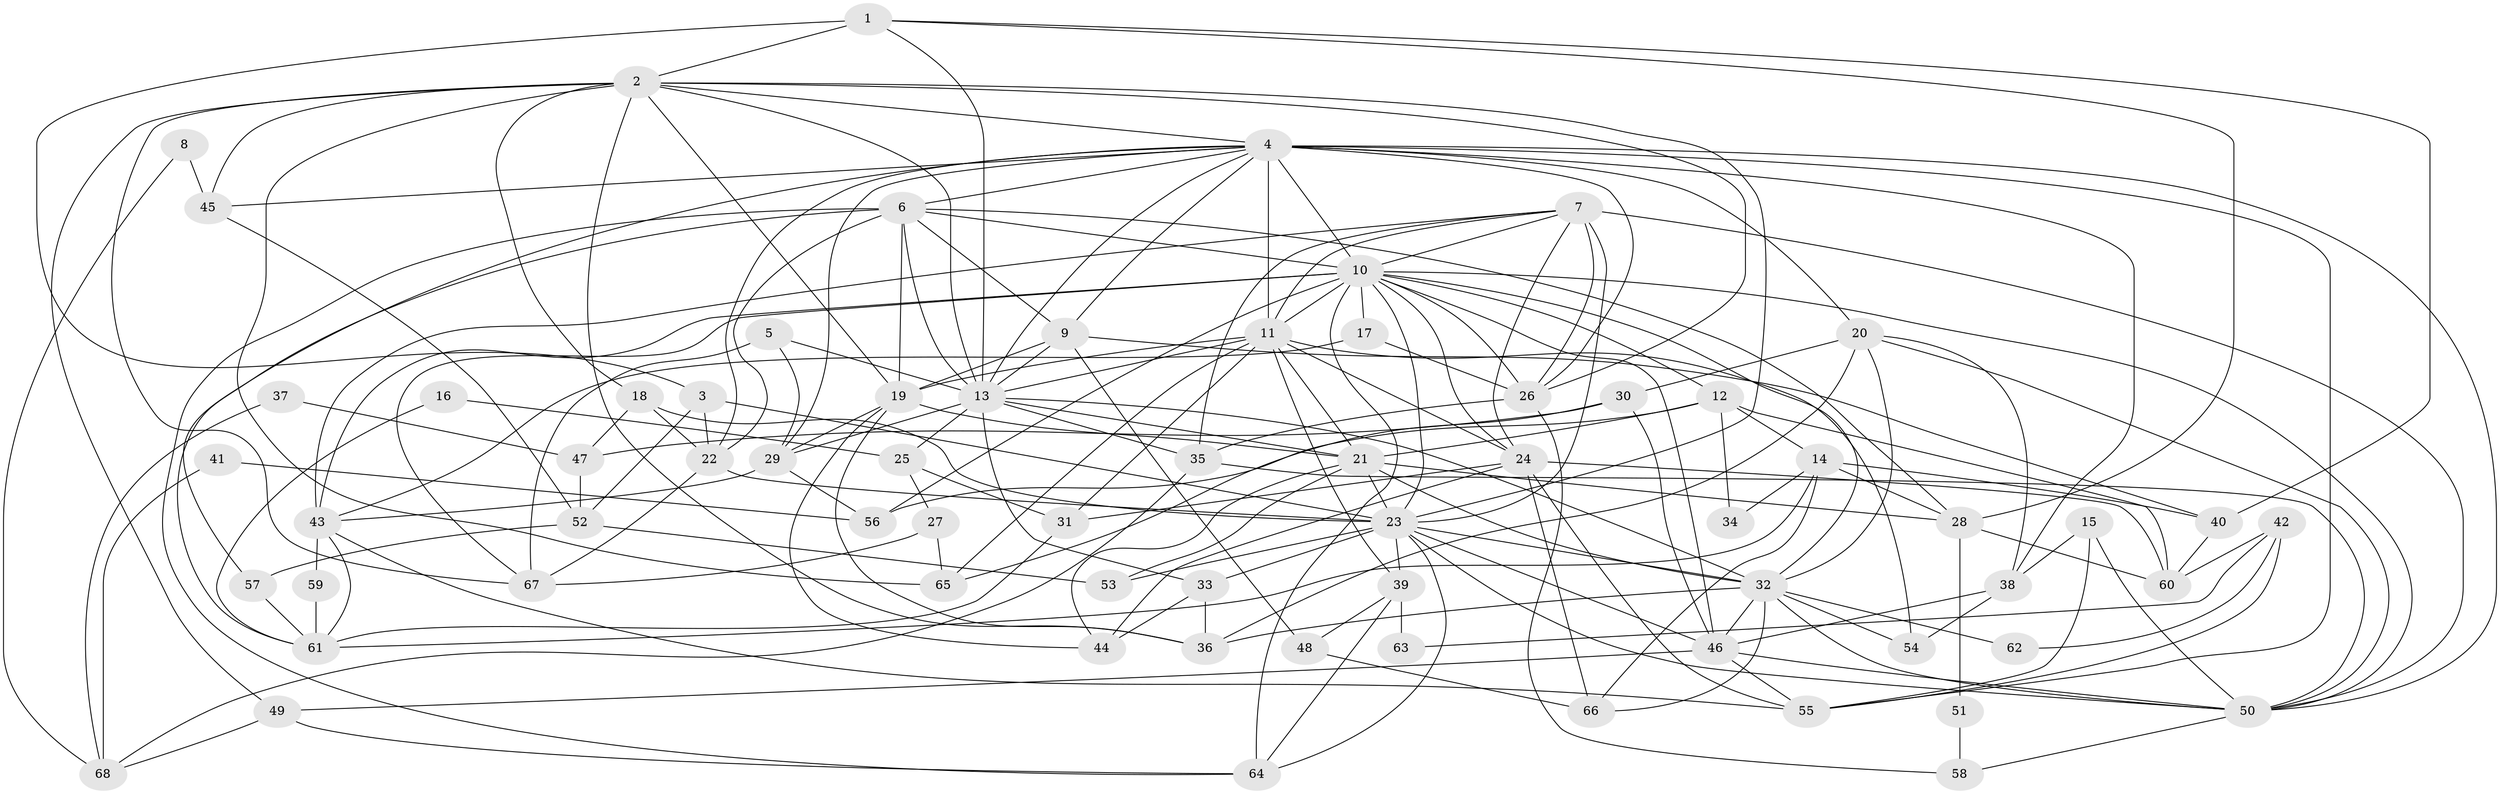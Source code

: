 // original degree distribution, {6: 0.08148148148148149, 7: 0.05185185185185185, 3: 0.22962962962962963, 4: 0.32592592592592595, 2: 0.14814814814814814, 5: 0.14814814814814814, 8: 0.014814814814814815}
// Generated by graph-tools (version 1.1) at 2025/36/03/09/25 02:36:01]
// undirected, 68 vertices, 188 edges
graph export_dot {
graph [start="1"]
  node [color=gray90,style=filled];
  1;
  2;
  3;
  4;
  5;
  6;
  7;
  8;
  9;
  10;
  11;
  12;
  13;
  14;
  15;
  16;
  17;
  18;
  19;
  20;
  21;
  22;
  23;
  24;
  25;
  26;
  27;
  28;
  29;
  30;
  31;
  32;
  33;
  34;
  35;
  36;
  37;
  38;
  39;
  40;
  41;
  42;
  43;
  44;
  45;
  46;
  47;
  48;
  49;
  50;
  51;
  52;
  53;
  54;
  55;
  56;
  57;
  58;
  59;
  60;
  61;
  62;
  63;
  64;
  65;
  66;
  67;
  68;
  1 -- 2 [weight=1.0];
  1 -- 3 [weight=2.0];
  1 -- 13 [weight=1.0];
  1 -- 28 [weight=1.0];
  1 -- 40 [weight=1.0];
  2 -- 4 [weight=1.0];
  2 -- 13 [weight=1.0];
  2 -- 18 [weight=1.0];
  2 -- 19 [weight=1.0];
  2 -- 23 [weight=1.0];
  2 -- 26 [weight=1.0];
  2 -- 36 [weight=1.0];
  2 -- 45 [weight=1.0];
  2 -- 49 [weight=1.0];
  2 -- 65 [weight=1.0];
  2 -- 67 [weight=1.0];
  3 -- 22 [weight=2.0];
  3 -- 23 [weight=1.0];
  3 -- 52 [weight=1.0];
  4 -- 6 [weight=1.0];
  4 -- 9 [weight=1.0];
  4 -- 10 [weight=2.0];
  4 -- 11 [weight=1.0];
  4 -- 13 [weight=1.0];
  4 -- 20 [weight=2.0];
  4 -- 22 [weight=1.0];
  4 -- 26 [weight=1.0];
  4 -- 29 [weight=1.0];
  4 -- 38 [weight=1.0];
  4 -- 45 [weight=1.0];
  4 -- 50 [weight=1.0];
  4 -- 55 [weight=1.0];
  4 -- 57 [weight=1.0];
  5 -- 13 [weight=1.0];
  5 -- 29 [weight=1.0];
  5 -- 67 [weight=1.0];
  6 -- 9 [weight=1.0];
  6 -- 10 [weight=1.0];
  6 -- 13 [weight=1.0];
  6 -- 19 [weight=2.0];
  6 -- 22 [weight=1.0];
  6 -- 28 [weight=2.0];
  6 -- 61 [weight=1.0];
  6 -- 64 [weight=1.0];
  7 -- 10 [weight=1.0];
  7 -- 11 [weight=1.0];
  7 -- 23 [weight=1.0];
  7 -- 24 [weight=1.0];
  7 -- 26 [weight=2.0];
  7 -- 35 [weight=1.0];
  7 -- 43 [weight=1.0];
  7 -- 50 [weight=1.0];
  8 -- 45 [weight=1.0];
  8 -- 68 [weight=1.0];
  9 -- 13 [weight=1.0];
  9 -- 19 [weight=1.0];
  9 -- 40 [weight=1.0];
  9 -- 48 [weight=1.0];
  10 -- 11 [weight=1.0];
  10 -- 12 [weight=1.0];
  10 -- 17 [weight=1.0];
  10 -- 23 [weight=1.0];
  10 -- 24 [weight=1.0];
  10 -- 26 [weight=1.0];
  10 -- 32 [weight=1.0];
  10 -- 43 [weight=2.0];
  10 -- 46 [weight=1.0];
  10 -- 50 [weight=1.0];
  10 -- 56 [weight=1.0];
  10 -- 64 [weight=1.0];
  10 -- 67 [weight=1.0];
  11 -- 13 [weight=1.0];
  11 -- 19 [weight=1.0];
  11 -- 21 [weight=1.0];
  11 -- 24 [weight=1.0];
  11 -- 31 [weight=1.0];
  11 -- 39 [weight=1.0];
  11 -- 54 [weight=1.0];
  11 -- 65 [weight=1.0];
  12 -- 14 [weight=1.0];
  12 -- 21 [weight=1.0];
  12 -- 34 [weight=1.0];
  12 -- 56 [weight=1.0];
  12 -- 60 [weight=1.0];
  13 -- 21 [weight=2.0];
  13 -- 25 [weight=1.0];
  13 -- 29 [weight=1.0];
  13 -- 32 [weight=1.0];
  13 -- 33 [weight=1.0];
  13 -- 35 [weight=1.0];
  14 -- 28 [weight=1.0];
  14 -- 34 [weight=1.0];
  14 -- 40 [weight=1.0];
  14 -- 61 [weight=1.0];
  14 -- 66 [weight=1.0];
  15 -- 38 [weight=1.0];
  15 -- 50 [weight=1.0];
  15 -- 55 [weight=1.0];
  16 -- 25 [weight=1.0];
  16 -- 61 [weight=1.0];
  17 -- 26 [weight=1.0];
  17 -- 43 [weight=1.0];
  18 -- 22 [weight=1.0];
  18 -- 23 [weight=1.0];
  18 -- 47 [weight=1.0];
  19 -- 21 [weight=1.0];
  19 -- 29 [weight=1.0];
  19 -- 36 [weight=1.0];
  19 -- 44 [weight=1.0];
  20 -- 30 [weight=1.0];
  20 -- 32 [weight=1.0];
  20 -- 36 [weight=1.0];
  20 -- 38 [weight=1.0];
  20 -- 50 [weight=1.0];
  21 -- 23 [weight=2.0];
  21 -- 28 [weight=1.0];
  21 -- 32 [weight=1.0];
  21 -- 44 [weight=1.0];
  21 -- 53 [weight=1.0];
  22 -- 23 [weight=3.0];
  22 -- 67 [weight=1.0];
  23 -- 32 [weight=1.0];
  23 -- 33 [weight=1.0];
  23 -- 39 [weight=1.0];
  23 -- 46 [weight=1.0];
  23 -- 50 [weight=1.0];
  23 -- 53 [weight=1.0];
  23 -- 64 [weight=1.0];
  24 -- 31 [weight=1.0];
  24 -- 44 [weight=1.0];
  24 -- 55 [weight=1.0];
  24 -- 60 [weight=1.0];
  24 -- 66 [weight=1.0];
  25 -- 27 [weight=1.0];
  25 -- 31 [weight=1.0];
  26 -- 35 [weight=1.0];
  26 -- 58 [weight=1.0];
  27 -- 65 [weight=1.0];
  27 -- 67 [weight=1.0];
  28 -- 51 [weight=1.0];
  28 -- 60 [weight=1.0];
  29 -- 43 [weight=1.0];
  29 -- 56 [weight=1.0];
  30 -- 46 [weight=1.0];
  30 -- 47 [weight=1.0];
  30 -- 65 [weight=1.0];
  31 -- 61 [weight=1.0];
  32 -- 36 [weight=1.0];
  32 -- 46 [weight=1.0];
  32 -- 50 [weight=1.0];
  32 -- 54 [weight=1.0];
  32 -- 62 [weight=1.0];
  32 -- 66 [weight=1.0];
  33 -- 36 [weight=1.0];
  33 -- 44 [weight=1.0];
  35 -- 50 [weight=1.0];
  35 -- 68 [weight=1.0];
  37 -- 47 [weight=1.0];
  37 -- 68 [weight=1.0];
  38 -- 46 [weight=1.0];
  38 -- 54 [weight=1.0];
  39 -- 48 [weight=1.0];
  39 -- 63 [weight=1.0];
  39 -- 64 [weight=1.0];
  40 -- 60 [weight=1.0];
  41 -- 56 [weight=1.0];
  41 -- 68 [weight=1.0];
  42 -- 55 [weight=1.0];
  42 -- 60 [weight=1.0];
  42 -- 62 [weight=1.0];
  42 -- 63 [weight=1.0];
  43 -- 55 [weight=1.0];
  43 -- 59 [weight=1.0];
  43 -- 61 [weight=1.0];
  45 -- 52 [weight=1.0];
  46 -- 49 [weight=1.0];
  46 -- 50 [weight=1.0];
  46 -- 55 [weight=1.0];
  47 -- 52 [weight=1.0];
  48 -- 66 [weight=1.0];
  49 -- 64 [weight=1.0];
  49 -- 68 [weight=1.0];
  50 -- 58 [weight=1.0];
  51 -- 58 [weight=1.0];
  52 -- 53 [weight=1.0];
  52 -- 57 [weight=1.0];
  57 -- 61 [weight=1.0];
  59 -- 61 [weight=1.0];
}
